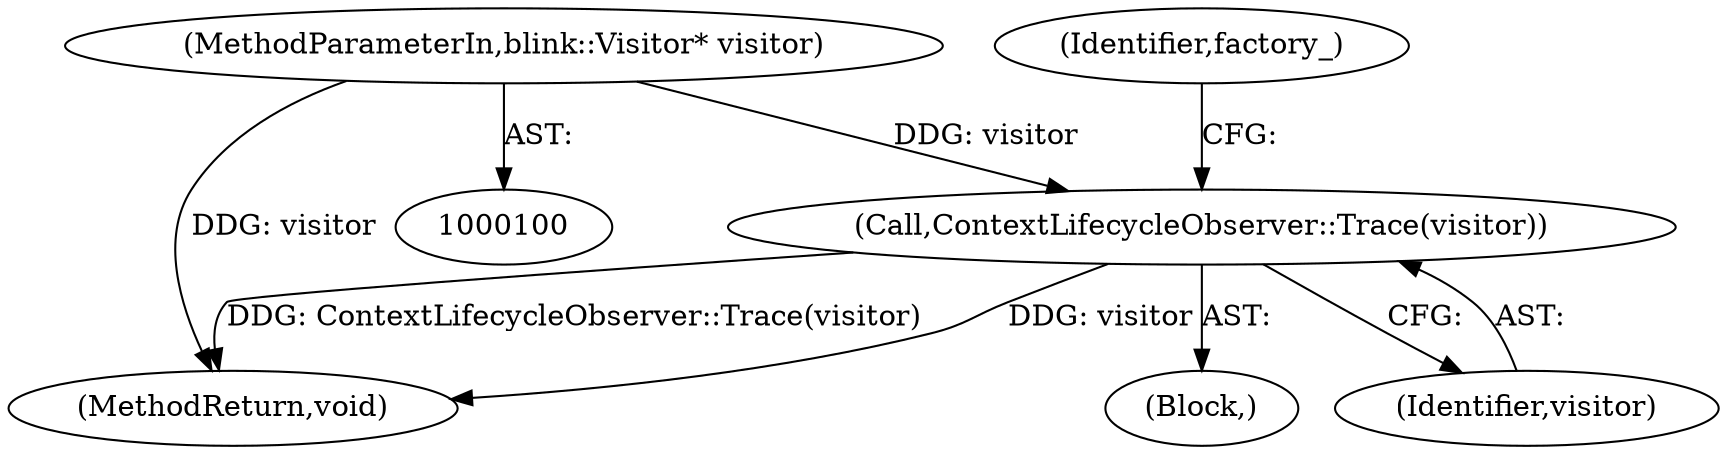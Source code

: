 digraph "0_Chrome_419c4bfbfb94849ed30dcab7c3aaf67afe238b27_4@pointer" {
"1000101" [label="(MethodParameterIn,blink::Visitor* visitor)"];
"1000103" [label="(Call,ContextLifecycleObserver::Trace(visitor))"];
"1000111" [label="(MethodReturn,void)"];
"1000101" [label="(MethodParameterIn,blink::Visitor* visitor)"];
"1000102" [label="(Block,)"];
"1000104" [label="(Identifier,visitor)"];
"1000103" [label="(Call,ContextLifecycleObserver::Trace(visitor))"];
"1000106" [label="(Identifier,factory_)"];
"1000101" -> "1000100"  [label="AST: "];
"1000101" -> "1000111"  [label="DDG: visitor"];
"1000101" -> "1000103"  [label="DDG: visitor"];
"1000103" -> "1000102"  [label="AST: "];
"1000103" -> "1000104"  [label="CFG: "];
"1000104" -> "1000103"  [label="AST: "];
"1000106" -> "1000103"  [label="CFG: "];
"1000103" -> "1000111"  [label="DDG: visitor"];
"1000103" -> "1000111"  [label="DDG: ContextLifecycleObserver::Trace(visitor)"];
}
